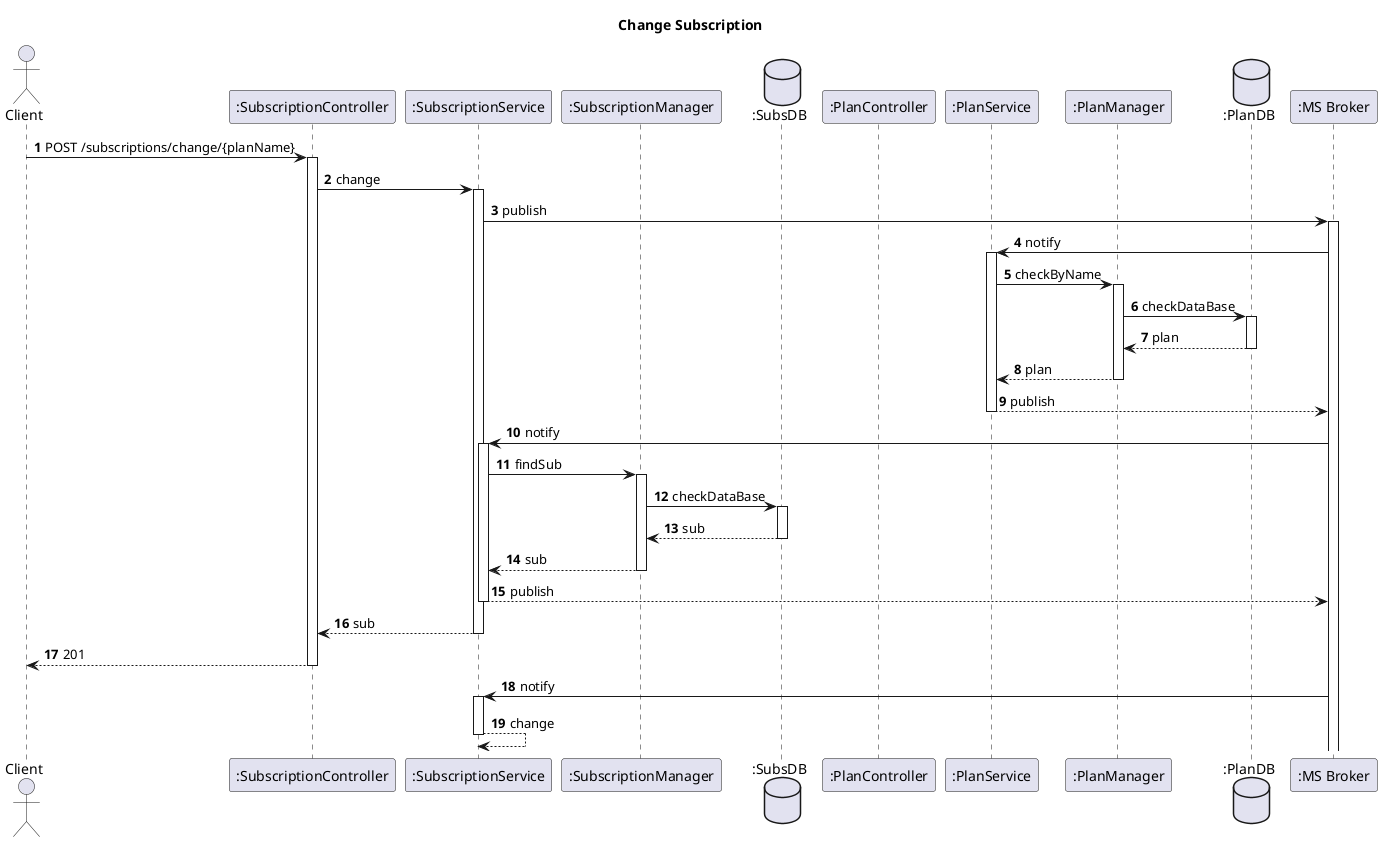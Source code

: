 @startuml
'https://plantuml.com/sequence-diagram
autoactivate on
autonumber
title  Change Subscription

autonumber

actor "Client" as Ac
participant ":SubscriptionController" as Auth
participant ":SubscriptionService" as SService
participant ":SubscriptionManager" as UManager
database ":SubsDB" as SDB
participant ":PlanController" as Plan
participant ":PlanService" as PService
participant ":PlanManager" as PManager
database ":PlanDB" as PDB
participant ":MS Broker" as Broker

Ac->Auth: POST /subscriptions/change/{planName}
Auth->SService: change
SService->Broker: publish
Broker->PService: notify
PService-> PManager: checkByName
PManager-> PDB: checkDataBase
PDB-->PManager:plan
PManager-->PService:plan
PService-->Broker: publish
Broker->SService:notify
SService->UManager: findSub
UManager->SDB: checkDataBase
SDB-->UManager:sub
UManager --> SService:sub
SService-->Broker: publish
SService -->Auth:sub
Auth --> Ac : 201
Broker-> SService: notify
SService --> SService: change


@enduml
